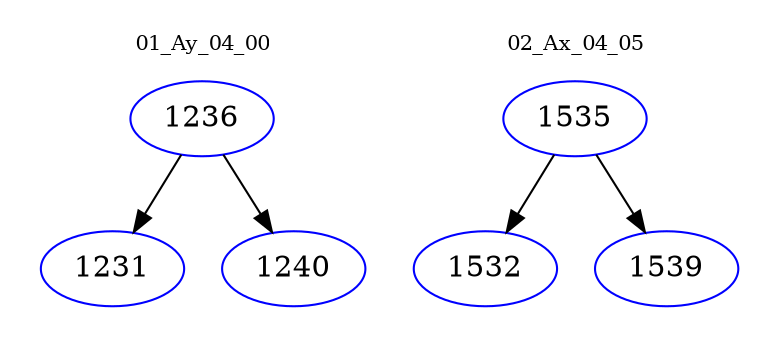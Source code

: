 digraph{
subgraph cluster_0 {
color = white
label = "01_Ay_04_00";
fontsize=10;
T0_1236 [label="1236", color="blue"]
T0_1236 -> T0_1231 [color="black"]
T0_1231 [label="1231", color="blue"]
T0_1236 -> T0_1240 [color="black"]
T0_1240 [label="1240", color="blue"]
}
subgraph cluster_1 {
color = white
label = "02_Ax_04_05";
fontsize=10;
T1_1535 [label="1535", color="blue"]
T1_1535 -> T1_1532 [color="black"]
T1_1532 [label="1532", color="blue"]
T1_1535 -> T1_1539 [color="black"]
T1_1539 [label="1539", color="blue"]
}
}
